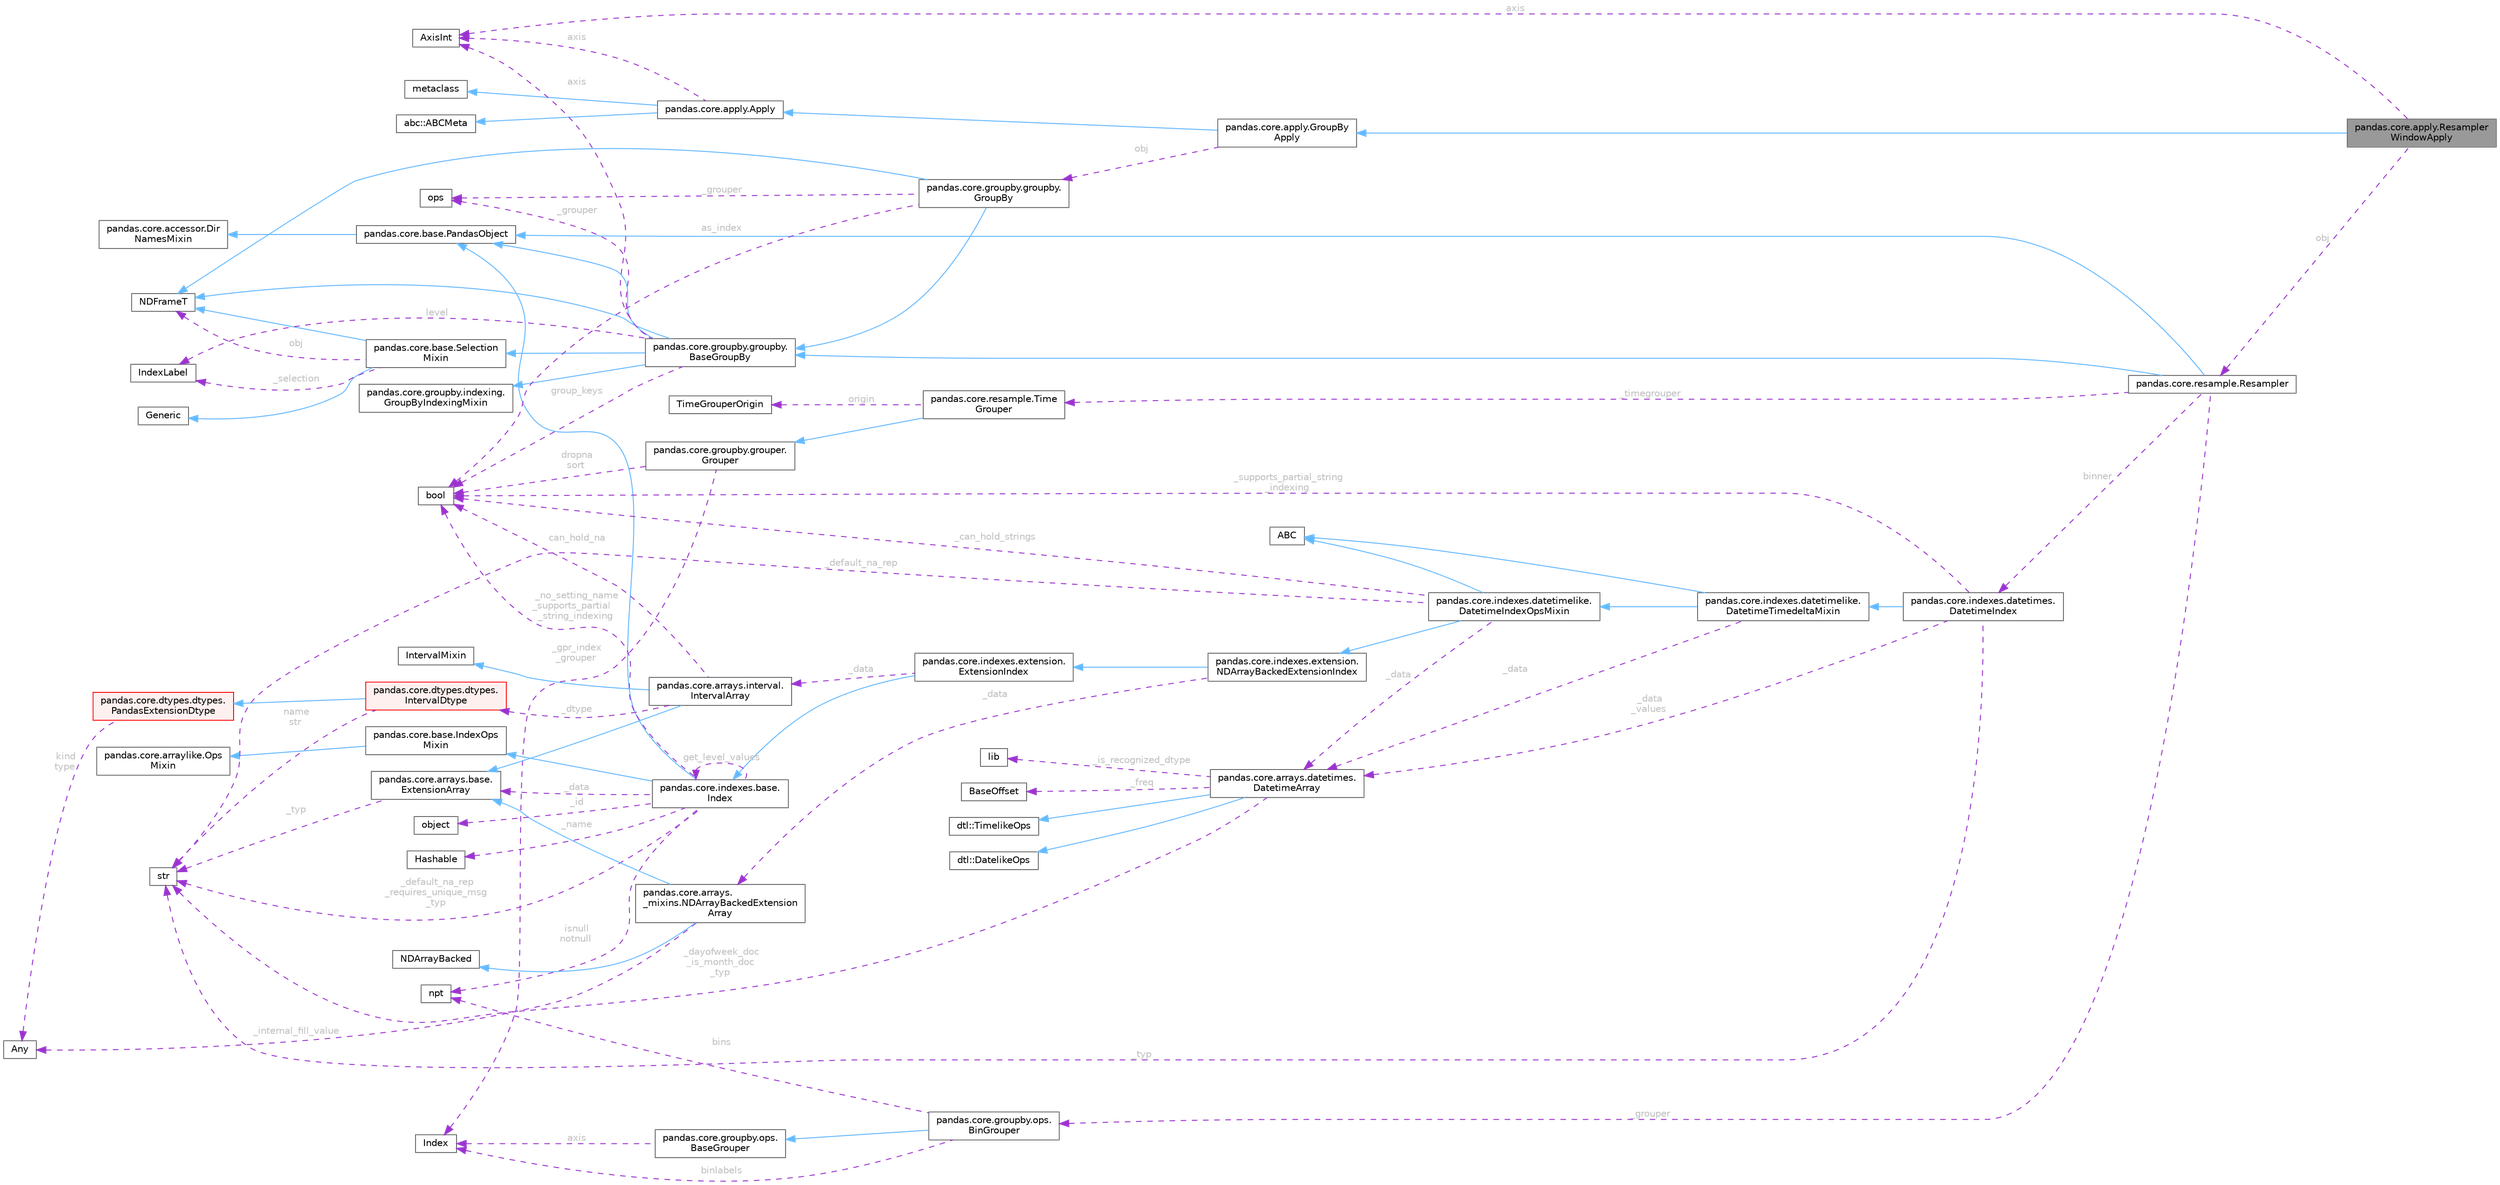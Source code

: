 digraph "pandas.core.apply.ResamplerWindowApply"
{
 // LATEX_PDF_SIZE
  bgcolor="transparent";
  edge [fontname=Helvetica,fontsize=10,labelfontname=Helvetica,labelfontsize=10];
  node [fontname=Helvetica,fontsize=10,shape=box,height=0.2,width=0.4];
  rankdir="LR";
  Node1 [id="Node000001",label="pandas.core.apply.Resampler\lWindowApply",height=0.2,width=0.4,color="gray40", fillcolor="grey60", style="filled", fontcolor="black",tooltip=" "];
  Node2 -> Node1 [id="edge81_Node000001_Node000002",dir="back",color="steelblue1",style="solid",tooltip=" "];
  Node2 [id="Node000002",label="pandas.core.apply.GroupBy\lApply",height=0.2,width=0.4,color="gray40", fillcolor="white", style="filled",URL="$classpandas_1_1core_1_1apply_1_1GroupByApply.html",tooltip=" "];
  Node3 -> Node2 [id="edge82_Node000002_Node000003",dir="back",color="steelblue1",style="solid",tooltip=" "];
  Node3 [id="Node000003",label="pandas.core.apply.Apply",height=0.2,width=0.4,color="gray40", fillcolor="white", style="filled",URL="$classpandas_1_1core_1_1apply_1_1Apply.html",tooltip=" "];
  Node4 -> Node3 [id="edge83_Node000003_Node000004",dir="back",color="steelblue1",style="solid",tooltip=" "];
  Node4 [id="Node000004",label="metaclass",height=0.2,width=0.4,color="gray40", fillcolor="white", style="filled",tooltip=" "];
  Node5 -> Node3 [id="edge84_Node000003_Node000005",dir="back",color="steelblue1",style="solid",tooltip=" "];
  Node5 [id="Node000005",label="abc::ABCMeta",height=0.2,width=0.4,color="gray40", fillcolor="white", style="filled",tooltip=" "];
  Node6 -> Node3 [id="edge85_Node000003_Node000006",dir="back",color="darkorchid3",style="dashed",tooltip=" ",label=" axis",fontcolor="grey" ];
  Node6 [id="Node000006",label="AxisInt",height=0.2,width=0.4,color="gray40", fillcolor="white", style="filled",tooltip=" "];
  Node7 -> Node2 [id="edge86_Node000002_Node000007",dir="back",color="darkorchid3",style="dashed",tooltip=" ",label=" obj",fontcolor="grey" ];
  Node7 [id="Node000007",label="pandas.core.groupby.groupby.\lGroupBy",height=0.2,width=0.4,color="gray40", fillcolor="white", style="filled",URL="$classpandas_1_1core_1_1groupby_1_1groupby_1_1GroupBy.html",tooltip=" "];
  Node8 -> Node7 [id="edge87_Node000007_Node000008",dir="back",color="steelblue1",style="solid",tooltip=" "];
  Node8 [id="Node000008",label="pandas.core.groupby.groupby.\lBaseGroupBy",height=0.2,width=0.4,color="gray40", fillcolor="white", style="filled",URL="$classpandas_1_1core_1_1groupby_1_1groupby_1_1BaseGroupBy.html",tooltip=" "];
  Node9 -> Node8 [id="edge88_Node000008_Node000009",dir="back",color="steelblue1",style="solid",tooltip=" "];
  Node9 [id="Node000009",label="pandas.core.base.PandasObject",height=0.2,width=0.4,color="gray40", fillcolor="white", style="filled",URL="$classpandas_1_1core_1_1base_1_1PandasObject.html",tooltip=" "];
  Node10 -> Node9 [id="edge89_Node000009_Node000010",dir="back",color="steelblue1",style="solid",tooltip=" "];
  Node10 [id="Node000010",label="pandas.core.accessor.Dir\lNamesMixin",height=0.2,width=0.4,color="gray40", fillcolor="white", style="filled",URL="$classpandas_1_1core_1_1accessor_1_1DirNamesMixin.html",tooltip=" "];
  Node11 -> Node8 [id="edge90_Node000008_Node000011",dir="back",color="steelblue1",style="solid",tooltip=" "];
  Node11 [id="Node000011",label="pandas.core.base.Selection\lMixin",height=0.2,width=0.4,color="gray40", fillcolor="white", style="filled",URL="$classpandas_1_1core_1_1base_1_1SelectionMixin.html",tooltip=" "];
  Node12 -> Node11 [id="edge91_Node000011_Node000012",dir="back",color="steelblue1",style="solid",tooltip=" "];
  Node12 [id="Node000012",label="Generic",height=0.2,width=0.4,color="gray40", fillcolor="white", style="filled",tooltip=" "];
  Node13 -> Node11 [id="edge92_Node000011_Node000013",dir="back",color="steelblue1",style="solid",tooltip=" "];
  Node13 [id="Node000013",label="NDFrameT",height=0.2,width=0.4,color="gray40", fillcolor="white", style="filled",tooltip=" "];
  Node13 -> Node11 [id="edge93_Node000011_Node000013",dir="back",color="darkorchid3",style="dashed",tooltip=" ",label=" obj",fontcolor="grey" ];
  Node14 -> Node11 [id="edge94_Node000011_Node000014",dir="back",color="darkorchid3",style="dashed",tooltip=" ",label=" _selection",fontcolor="grey" ];
  Node14 [id="Node000014",label="IndexLabel",height=0.2,width=0.4,color="gray40", fillcolor="white", style="filled",tooltip=" "];
  Node13 -> Node8 [id="edge95_Node000008_Node000013",dir="back",color="steelblue1",style="solid",tooltip=" "];
  Node15 -> Node8 [id="edge96_Node000008_Node000015",dir="back",color="steelblue1",style="solid",tooltip=" "];
  Node15 [id="Node000015",label="pandas.core.groupby.indexing.\lGroupByIndexingMixin",height=0.2,width=0.4,color="gray40", fillcolor="white", style="filled",URL="$classpandas_1_1core_1_1groupby_1_1indexing_1_1GroupByIndexingMixin.html",tooltip=" "];
  Node6 -> Node8 [id="edge97_Node000008_Node000006",dir="back",color="darkorchid3",style="dashed",tooltip=" ",label=" axis",fontcolor="grey" ];
  Node16 -> Node8 [id="edge98_Node000008_Node000016",dir="back",color="darkorchid3",style="dashed",tooltip=" ",label=" _grouper",fontcolor="grey" ];
  Node16 [id="Node000016",label="ops",height=0.2,width=0.4,color="gray40", fillcolor="white", style="filled",tooltip=" "];
  Node14 -> Node8 [id="edge99_Node000008_Node000014",dir="back",color="darkorchid3",style="dashed",tooltip=" ",label=" level",fontcolor="grey" ];
  Node17 -> Node8 [id="edge100_Node000008_Node000017",dir="back",color="darkorchid3",style="dashed",tooltip=" ",label=" group_keys",fontcolor="grey" ];
  Node17 [id="Node000017",label="bool",height=0.2,width=0.4,color="gray40", fillcolor="white", style="filled",tooltip=" "];
  Node13 -> Node7 [id="edge101_Node000007_Node000013",dir="back",color="steelblue1",style="solid",tooltip=" "];
  Node16 -> Node7 [id="edge102_Node000007_Node000016",dir="back",color="darkorchid3",style="dashed",tooltip=" ",label=" _grouper",fontcolor="grey" ];
  Node17 -> Node7 [id="edge103_Node000007_Node000017",dir="back",color="darkorchid3",style="dashed",tooltip=" ",label=" as_index",fontcolor="grey" ];
  Node6 -> Node1 [id="edge104_Node000001_Node000006",dir="back",color="darkorchid3",style="dashed",tooltip=" ",label=" axis",fontcolor="grey" ];
  Node18 -> Node1 [id="edge105_Node000001_Node000018",dir="back",color="darkorchid3",style="dashed",tooltip=" ",label=" obj",fontcolor="grey" ];
  Node18 [id="Node000018",label="pandas.core.resample.Resampler",height=0.2,width=0.4,color="gray40", fillcolor="white", style="filled",URL="$classpandas_1_1core_1_1resample_1_1Resampler.html",tooltip=" "];
  Node8 -> Node18 [id="edge106_Node000018_Node000008",dir="back",color="steelblue1",style="solid",tooltip=" "];
  Node9 -> Node18 [id="edge107_Node000018_Node000009",dir="back",color="steelblue1",style="solid",tooltip=" "];
  Node19 -> Node18 [id="edge108_Node000018_Node000019",dir="back",color="darkorchid3",style="dashed",tooltip=" ",label=" _grouper",fontcolor="grey" ];
  Node19 [id="Node000019",label="pandas.core.groupby.ops.\lBinGrouper",height=0.2,width=0.4,color="gray40", fillcolor="white", style="filled",URL="$classpandas_1_1core_1_1groupby_1_1ops_1_1BinGrouper.html",tooltip=" "];
  Node20 -> Node19 [id="edge109_Node000019_Node000020",dir="back",color="steelblue1",style="solid",tooltip=" "];
  Node20 [id="Node000020",label="pandas.core.groupby.ops.\lBaseGrouper",height=0.2,width=0.4,color="gray40", fillcolor="white", style="filled",URL="$classpandas_1_1core_1_1groupby_1_1ops_1_1BaseGrouper.html",tooltip=" "];
  Node21 -> Node20 [id="edge110_Node000020_Node000021",dir="back",color="darkorchid3",style="dashed",tooltip=" ",label=" axis",fontcolor="grey" ];
  Node21 [id="Node000021",label="Index",height=0.2,width=0.4,color="gray40", fillcolor="white", style="filled",tooltip=" "];
  Node22 -> Node19 [id="edge111_Node000019_Node000022",dir="back",color="darkorchid3",style="dashed",tooltip=" ",label=" bins",fontcolor="grey" ];
  Node22 [id="Node000022",label="npt",height=0.2,width=0.4,color="gray40", fillcolor="white", style="filled",tooltip=" "];
  Node21 -> Node19 [id="edge112_Node000019_Node000021",dir="back",color="darkorchid3",style="dashed",tooltip=" ",label=" binlabels",fontcolor="grey" ];
  Node23 -> Node18 [id="edge113_Node000018_Node000023",dir="back",color="darkorchid3",style="dashed",tooltip=" ",label=" _timegrouper",fontcolor="grey" ];
  Node23 [id="Node000023",label="pandas.core.resample.Time\lGrouper",height=0.2,width=0.4,color="gray40", fillcolor="white", style="filled",URL="$classpandas_1_1core_1_1resample_1_1TimeGrouper.html",tooltip=" "];
  Node24 -> Node23 [id="edge114_Node000023_Node000024",dir="back",color="steelblue1",style="solid",tooltip=" "];
  Node24 [id="Node000024",label="pandas.core.groupby.grouper.\lGrouper",height=0.2,width=0.4,color="gray40", fillcolor="white", style="filled",URL="$classpandas_1_1core_1_1groupby_1_1grouper_1_1Grouper.html",tooltip=" "];
  Node17 -> Node24 [id="edge115_Node000024_Node000017",dir="back",color="darkorchid3",style="dashed",tooltip=" ",label=" dropna\nsort",fontcolor="grey" ];
  Node21 -> Node24 [id="edge116_Node000024_Node000021",dir="back",color="darkorchid3",style="dashed",tooltip=" ",label=" _gpr_index\n_grouper",fontcolor="grey" ];
  Node25 -> Node23 [id="edge117_Node000023_Node000025",dir="back",color="darkorchid3",style="dashed",tooltip=" ",label=" origin",fontcolor="grey" ];
  Node25 [id="Node000025",label="TimeGrouperOrigin",height=0.2,width=0.4,color="gray40", fillcolor="white", style="filled",tooltip=" "];
  Node26 -> Node18 [id="edge118_Node000018_Node000026",dir="back",color="darkorchid3",style="dashed",tooltip=" ",label=" binner",fontcolor="grey" ];
  Node26 [id="Node000026",label="pandas.core.indexes.datetimes.\lDatetimeIndex",height=0.2,width=0.4,color="gray40", fillcolor="white", style="filled",URL="$classpandas_1_1core_1_1indexes_1_1datetimes_1_1DatetimeIndex.html",tooltip=" "];
  Node27 -> Node26 [id="edge119_Node000026_Node000027",dir="back",color="steelblue1",style="solid",tooltip=" "];
  Node27 [id="Node000027",label="pandas.core.indexes.datetimelike.\lDatetimeTimedeltaMixin",height=0.2,width=0.4,color="gray40", fillcolor="white", style="filled",URL="$classpandas_1_1core_1_1indexes_1_1datetimelike_1_1DatetimeTimedeltaMixin.html",tooltip=" "];
  Node28 -> Node27 [id="edge120_Node000027_Node000028",dir="back",color="steelblue1",style="solid",tooltip=" "];
  Node28 [id="Node000028",label="pandas.core.indexes.datetimelike.\lDatetimeIndexOpsMixin",height=0.2,width=0.4,color="gray40", fillcolor="white", style="filled",URL="$classpandas_1_1core_1_1indexes_1_1datetimelike_1_1DatetimeIndexOpsMixin.html",tooltip=" "];
  Node29 -> Node28 [id="edge121_Node000028_Node000029",dir="back",color="steelblue1",style="solid",tooltip=" "];
  Node29 [id="Node000029",label="pandas.core.indexes.extension.\lNDArrayBackedExtensionIndex",height=0.2,width=0.4,color="gray40", fillcolor="white", style="filled",URL="$classpandas_1_1core_1_1indexes_1_1extension_1_1NDArrayBackedExtensionIndex.html",tooltip=" "];
  Node30 -> Node29 [id="edge122_Node000029_Node000030",dir="back",color="steelblue1",style="solid",tooltip=" "];
  Node30 [id="Node000030",label="pandas.core.indexes.extension.\lExtensionIndex",height=0.2,width=0.4,color="gray40", fillcolor="white", style="filled",URL="$classpandas_1_1core_1_1indexes_1_1extension_1_1ExtensionIndex.html",tooltip=" "];
  Node31 -> Node30 [id="edge123_Node000030_Node000031",dir="back",color="steelblue1",style="solid",tooltip=" "];
  Node31 [id="Node000031",label="pandas.core.indexes.base.\lIndex",height=0.2,width=0.4,color="gray40", fillcolor="white", style="filled",URL="$classpandas_1_1core_1_1indexes_1_1base_1_1Index.html",tooltip=" "];
  Node32 -> Node31 [id="edge124_Node000031_Node000032",dir="back",color="steelblue1",style="solid",tooltip=" "];
  Node32 [id="Node000032",label="pandas.core.base.IndexOps\lMixin",height=0.2,width=0.4,color="gray40", fillcolor="white", style="filled",URL="$classpandas_1_1core_1_1base_1_1IndexOpsMixin.html",tooltip=" "];
  Node33 -> Node32 [id="edge125_Node000032_Node000033",dir="back",color="steelblue1",style="solid",tooltip=" "];
  Node33 [id="Node000033",label="pandas.core.arraylike.Ops\lMixin",height=0.2,width=0.4,color="gray40", fillcolor="white", style="filled",URL="$classpandas_1_1core_1_1arraylike_1_1OpsMixin.html",tooltip=" "];
  Node9 -> Node31 [id="edge126_Node000031_Node000009",dir="back",color="steelblue1",style="solid",tooltip=" "];
  Node34 -> Node31 [id="edge127_Node000031_Node000034",dir="back",color="darkorchid3",style="dashed",tooltip=" ",label=" _default_na_rep\n_requires_unique_msg\n_typ",fontcolor="grey" ];
  Node34 [id="Node000034",label="str",height=0.2,width=0.4,color="gray40", fillcolor="white", style="filled",tooltip=" "];
  Node35 -> Node31 [id="edge128_Node000031_Node000035",dir="back",color="darkorchid3",style="dashed",tooltip=" ",label=" _data",fontcolor="grey" ];
  Node35 [id="Node000035",label="pandas.core.arrays.base.\lExtensionArray",height=0.2,width=0.4,color="gray40", fillcolor="white", style="filled",URL="$classpandas_1_1core_1_1arrays_1_1base_1_1ExtensionArray.html",tooltip=" "];
  Node34 -> Node35 [id="edge129_Node000035_Node000034",dir="back",color="darkorchid3",style="dashed",tooltip=" ",label=" _typ",fontcolor="grey" ];
  Node36 -> Node31 [id="edge130_Node000031_Node000036",dir="back",color="darkorchid3",style="dashed",tooltip=" ",label=" _id",fontcolor="grey" ];
  Node36 [id="Node000036",label="object",height=0.2,width=0.4,color="gray40", fillcolor="white", style="filled",tooltip=" "];
  Node37 -> Node31 [id="edge131_Node000031_Node000037",dir="back",color="darkorchid3",style="dashed",tooltip=" ",label=" _name",fontcolor="grey" ];
  Node37 [id="Node000037",label="Hashable",height=0.2,width=0.4,color="gray40", fillcolor="white", style="filled",tooltip=" "];
  Node17 -> Node31 [id="edge132_Node000031_Node000017",dir="back",color="darkorchid3",style="dashed",tooltip=" ",label=" _no_setting_name\n_supports_partial\l_string_indexing",fontcolor="grey" ];
  Node31 -> Node31 [id="edge133_Node000031_Node000031",dir="back",color="darkorchid3",style="dashed",tooltip=" ",label=" get_level_values",fontcolor="grey" ];
  Node22 -> Node31 [id="edge134_Node000031_Node000022",dir="back",color="darkorchid3",style="dashed",tooltip=" ",label=" isnull\nnotnull",fontcolor="grey" ];
  Node38 -> Node30 [id="edge135_Node000030_Node000038",dir="back",color="darkorchid3",style="dashed",tooltip=" ",label=" _data",fontcolor="grey" ];
  Node38 [id="Node000038",label="pandas.core.arrays.interval.\lIntervalArray",height=0.2,width=0.4,color="gray40", fillcolor="white", style="filled",URL="$classpandas_1_1core_1_1arrays_1_1interval_1_1IntervalArray.html",tooltip=" "];
  Node39 -> Node38 [id="edge136_Node000038_Node000039",dir="back",color="steelblue1",style="solid",tooltip=" "];
  Node39 [id="Node000039",label="IntervalMixin",height=0.2,width=0.4,color="gray40", fillcolor="white", style="filled",tooltip=" "];
  Node35 -> Node38 [id="edge137_Node000038_Node000035",dir="back",color="steelblue1",style="solid",tooltip=" "];
  Node17 -> Node38 [id="edge138_Node000038_Node000017",dir="back",color="darkorchid3",style="dashed",tooltip=" ",label=" can_hold_na",fontcolor="grey" ];
  Node40 -> Node38 [id="edge139_Node000038_Node000040",dir="back",color="darkorchid3",style="dashed",tooltip=" ",label=" _dtype",fontcolor="grey" ];
  Node40 [id="Node000040",label="pandas.core.dtypes.dtypes.\lIntervalDtype",height=0.2,width=0.4,color="red", fillcolor="#FFF0F0", style="filled",URL="$classpandas_1_1core_1_1dtypes_1_1dtypes_1_1IntervalDtype.html",tooltip=" "];
  Node41 -> Node40 [id="edge140_Node000040_Node000041",dir="back",color="steelblue1",style="solid",tooltip=" "];
  Node41 [id="Node000041",label="pandas.core.dtypes.dtypes.\lPandasExtensionDtype",height=0.2,width=0.4,color="red", fillcolor="#FFF0F0", style="filled",URL="$classpandas_1_1core_1_1dtypes_1_1dtypes_1_1PandasExtensionDtype.html",tooltip=" "];
  Node43 -> Node41 [id="edge141_Node000041_Node000043",dir="back",color="darkorchid3",style="dashed",tooltip=" ",label=" kind\ntype",fontcolor="grey" ];
  Node43 [id="Node000043",label="Any",height=0.2,width=0.4,color="gray40", fillcolor="white", style="filled",tooltip=" "];
  Node34 -> Node40 [id="edge142_Node000040_Node000034",dir="back",color="darkorchid3",style="dashed",tooltip=" ",label=" name\nstr",fontcolor="grey" ];
  Node47 -> Node29 [id="edge143_Node000029_Node000047",dir="back",color="darkorchid3",style="dashed",tooltip=" ",label=" _data",fontcolor="grey" ];
  Node47 [id="Node000047",label="pandas.core.arrays.\l_mixins.NDArrayBackedExtension\lArray",height=0.2,width=0.4,color="gray40", fillcolor="white", style="filled",URL="$classpandas_1_1core_1_1arrays_1_1__mixins_1_1NDArrayBackedExtensionArray.html",tooltip=" "];
  Node48 -> Node47 [id="edge144_Node000047_Node000048",dir="back",color="steelblue1",style="solid",tooltip=" "];
  Node48 [id="Node000048",label="NDArrayBacked",height=0.2,width=0.4,color="gray40", fillcolor="white", style="filled",tooltip=" "];
  Node35 -> Node47 [id="edge145_Node000047_Node000035",dir="back",color="steelblue1",style="solid",tooltip=" "];
  Node43 -> Node47 [id="edge146_Node000047_Node000043",dir="back",color="darkorchid3",style="dashed",tooltip=" ",label=" _internal_fill_value",fontcolor="grey" ];
  Node49 -> Node28 [id="edge147_Node000028_Node000049",dir="back",color="steelblue1",style="solid",tooltip=" "];
  Node49 [id="Node000049",label="ABC",height=0.2,width=0.4,color="gray40", fillcolor="white", style="filled",tooltip=" "];
  Node17 -> Node28 [id="edge148_Node000028_Node000017",dir="back",color="darkorchid3",style="dashed",tooltip=" ",label=" _can_hold_strings",fontcolor="grey" ];
  Node50 -> Node28 [id="edge149_Node000028_Node000050",dir="back",color="darkorchid3",style="dashed",tooltip=" ",label=" _data",fontcolor="grey" ];
  Node50 [id="Node000050",label="pandas.core.arrays.datetimes.\lDatetimeArray",height=0.2,width=0.4,color="gray40", fillcolor="white", style="filled",URL="$classpandas_1_1core_1_1arrays_1_1datetimes_1_1DatetimeArray.html",tooltip=" "];
  Node51 -> Node50 [id="edge150_Node000050_Node000051",dir="back",color="steelblue1",style="solid",tooltip=" "];
  Node51 [id="Node000051",label="dtl::TimelikeOps",height=0.2,width=0.4,color="gray40", fillcolor="white", style="filled",tooltip=" "];
  Node52 -> Node50 [id="edge151_Node000050_Node000052",dir="back",color="steelblue1",style="solid",tooltip=" "];
  Node52 [id="Node000052",label="dtl::DatelikeOps",height=0.2,width=0.4,color="gray40", fillcolor="white", style="filled",tooltip=" "];
  Node34 -> Node50 [id="edge152_Node000050_Node000034",dir="back",color="darkorchid3",style="dashed",tooltip=" ",label=" _dayofweek_doc\n_is_month_doc\n_typ",fontcolor="grey" ];
  Node53 -> Node50 [id="edge153_Node000050_Node000053",dir="back",color="darkorchid3",style="dashed",tooltip=" ",label=" _is_recognized_dtype",fontcolor="grey" ];
  Node53 [id="Node000053",label="lib",height=0.2,width=0.4,color="gray40", fillcolor="white", style="filled",tooltip=" "];
  Node54 -> Node50 [id="edge154_Node000050_Node000054",dir="back",color="darkorchid3",style="dashed",tooltip=" ",label=" _freq",fontcolor="grey" ];
  Node54 [id="Node000054",label="BaseOffset",height=0.2,width=0.4,color="gray40", fillcolor="white", style="filled",tooltip=" "];
  Node34 -> Node28 [id="edge155_Node000028_Node000034",dir="back",color="darkorchid3",style="dashed",tooltip=" ",label=" _default_na_rep",fontcolor="grey" ];
  Node49 -> Node27 [id="edge156_Node000027_Node000049",dir="back",color="steelblue1",style="solid",tooltip=" "];
  Node50 -> Node27 [id="edge157_Node000027_Node000050",dir="back",color="darkorchid3",style="dashed",tooltip=" ",label=" _data",fontcolor="grey" ];
  Node34 -> Node26 [id="edge158_Node000026_Node000034",dir="back",color="darkorchid3",style="dashed",tooltip=" ",label=" _typ",fontcolor="grey" ];
  Node17 -> Node26 [id="edge159_Node000026_Node000017",dir="back",color="darkorchid3",style="dashed",tooltip=" ",label=" _supports_partial_string\l_indexing",fontcolor="grey" ];
  Node50 -> Node26 [id="edge160_Node000026_Node000050",dir="back",color="darkorchid3",style="dashed",tooltip=" ",label=" _data\n_values",fontcolor="grey" ];
}
